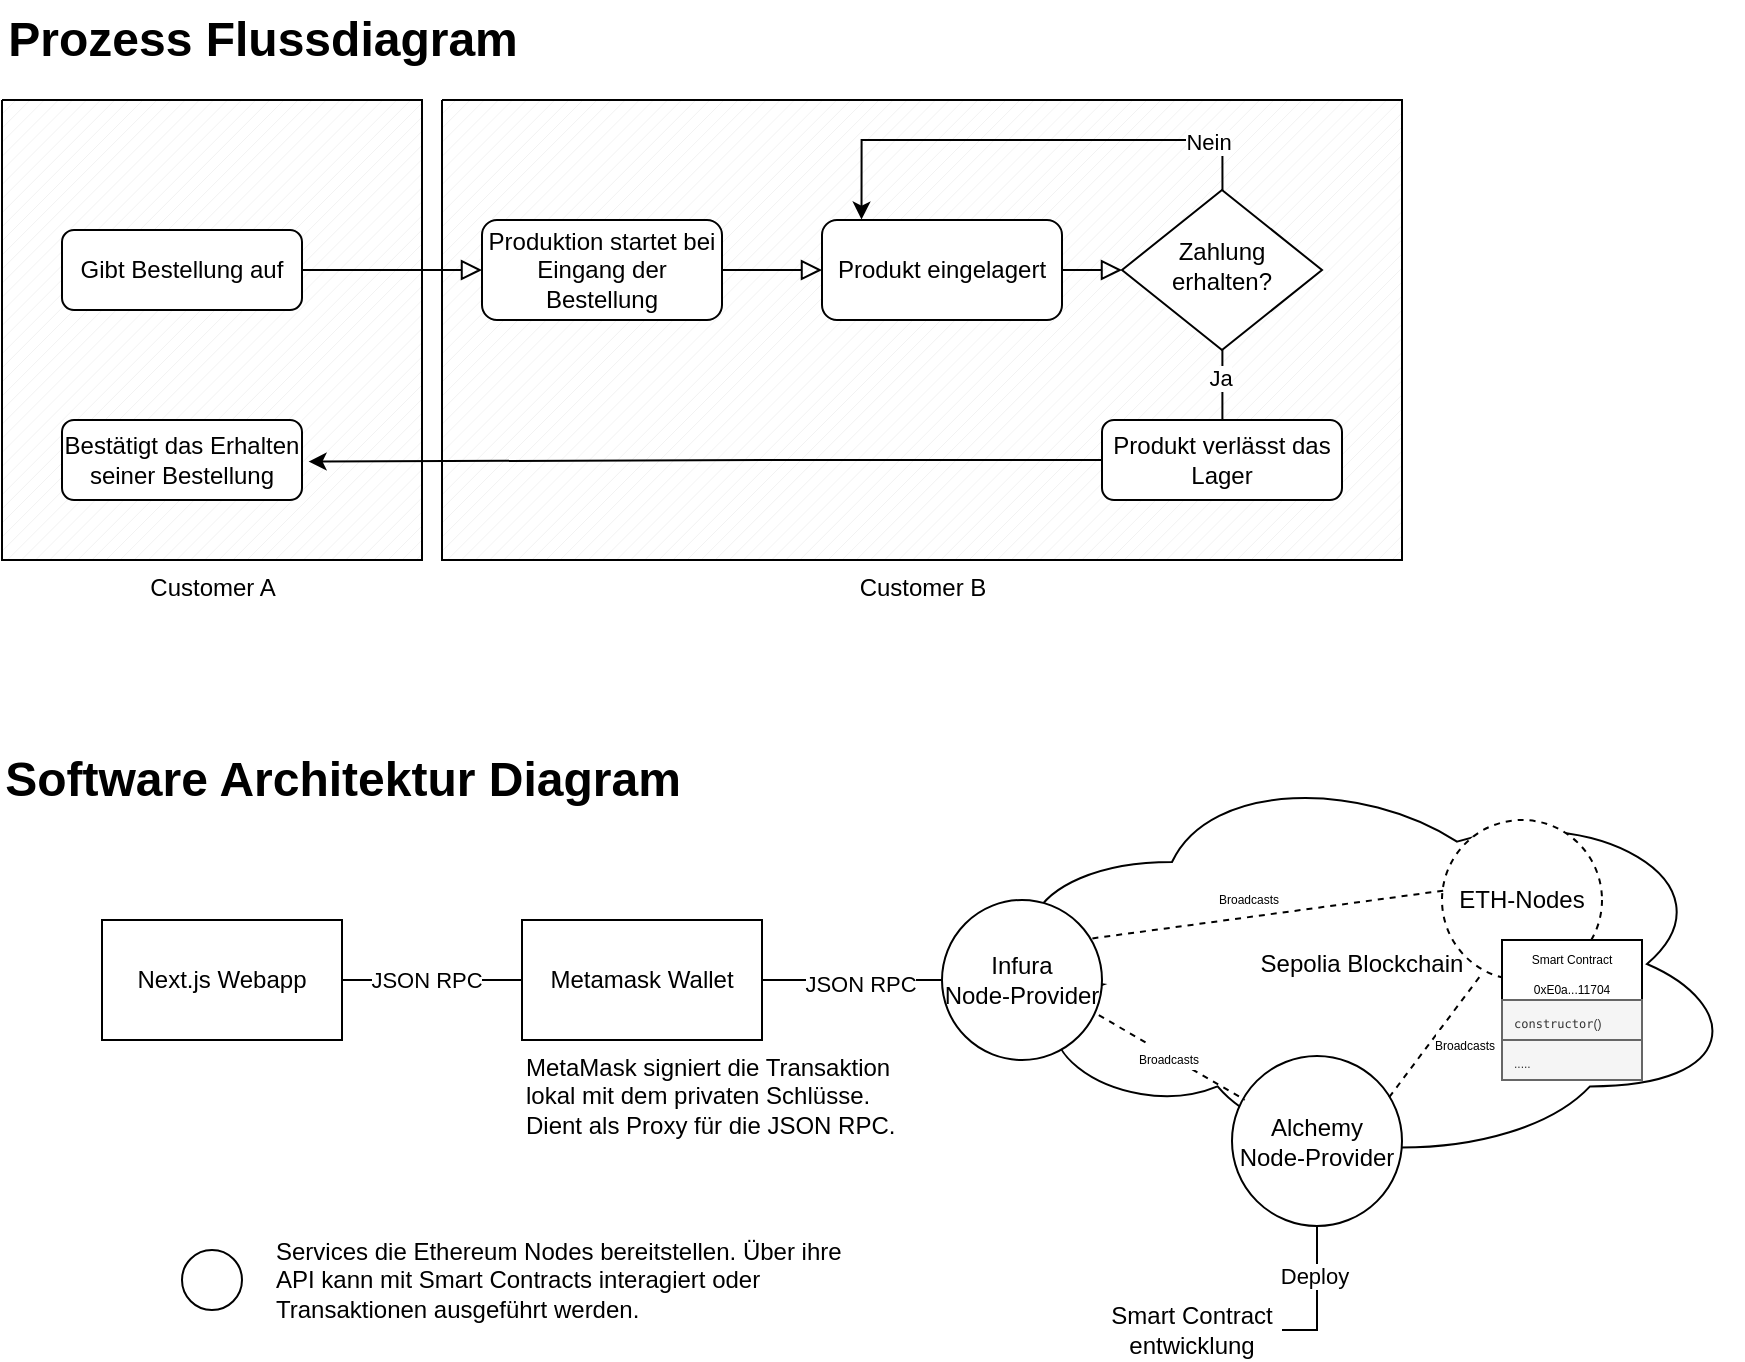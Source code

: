 <mxfile version="25.0.3">
  <diagram id="C5RBs43oDa-KdzZeNtuy" name="Page-1">
    <mxGraphModel dx="1000" dy="1691" grid="1" gridSize="10" guides="1" tooltips="1" connect="1" arrows="1" fold="1" page="1" pageScale="1" pageWidth="827" pageHeight="1169" math="0" shadow="0">
      <root>
        <mxCell id="WIyWlLk6GJQsqaUBKTNV-0" />
        <mxCell id="WIyWlLk6GJQsqaUBKTNV-1" parent="WIyWlLk6GJQsqaUBKTNV-0" />
        <mxCell id="MR0TXyg04zWiqgAxsmCO-3" value="Customer B" style="verticalLabelPosition=bottom;verticalAlign=top;html=1;shape=mxgraph.basic.patternFillRect;fillStyle=diag;step=5;fillStrokeWidth=0.2;fillStrokeColor=#dddddd;" vertex="1" parent="WIyWlLk6GJQsqaUBKTNV-1">
          <mxGeometry x="240" y="40" width="480" height="230" as="geometry" />
        </mxCell>
        <mxCell id="MR0TXyg04zWiqgAxsmCO-2" value="Customer A" style="verticalLabelPosition=bottom;verticalAlign=top;html=1;shape=mxgraph.basic.patternFillRect;fillStyle=diag;step=5;fillStrokeWidth=0.2;fillStrokeColor=#dddddd;" vertex="1" parent="WIyWlLk6GJQsqaUBKTNV-1">
          <mxGeometry x="20" y="40" width="210" height="230" as="geometry" />
        </mxCell>
        <mxCell id="WIyWlLk6GJQsqaUBKTNV-2" value="" style="rounded=0;html=1;jettySize=auto;orthogonalLoop=1;fontSize=11;endArrow=block;endFill=0;endSize=8;strokeWidth=1;shadow=0;labelBackgroundColor=none;edgeStyle=orthogonalEdgeStyle;" parent="WIyWlLk6GJQsqaUBKTNV-1" source="WIyWlLk6GJQsqaUBKTNV-7" target="WIyWlLk6GJQsqaUBKTNV-6" edge="1">
          <mxGeometry relative="1" as="geometry" />
        </mxCell>
        <mxCell id="WIyWlLk6GJQsqaUBKTNV-3" value="&lt;div&gt;Gibt Bestellung auf&lt;/div&gt;" style="rounded=1;whiteSpace=wrap;html=1;fontSize=12;glass=0;strokeWidth=1;shadow=0;" parent="WIyWlLk6GJQsqaUBKTNV-1" vertex="1">
          <mxGeometry x="50" y="105" width="120" height="40" as="geometry" />
        </mxCell>
        <mxCell id="MR0TXyg04zWiqgAxsmCO-15" style="edgeStyle=orthogonalEdgeStyle;rounded=0;orthogonalLoop=1;jettySize=auto;html=1;exitX=0.813;exitY=0.219;exitDx=0;exitDy=0;exitPerimeter=0;entryX=0.437;entryY=0.26;entryDx=0;entryDy=0;entryPerimeter=0;" edge="1" parent="WIyWlLk6GJQsqaUBKTNV-1" source="MR0TXyg04zWiqgAxsmCO-3" target="MR0TXyg04zWiqgAxsmCO-3">
          <mxGeometry relative="1" as="geometry">
            <mxPoint x="680" as="targetPoint" />
            <Array as="points">
              <mxPoint x="630" y="60" />
              <mxPoint x="450" y="60" />
            </Array>
          </mxGeometry>
        </mxCell>
        <mxCell id="MR0TXyg04zWiqgAxsmCO-16" value="&lt;div&gt;Nein&lt;/div&gt;" style="edgeLabel;html=1;align=center;verticalAlign=middle;resizable=0;points=[];" vertex="1" connectable="0" parent="MR0TXyg04zWiqgAxsmCO-15">
          <mxGeometry x="-0.702" y="1" relative="1" as="geometry">
            <mxPoint as="offset" />
          </mxGeometry>
        </mxCell>
        <mxCell id="WIyWlLk6GJQsqaUBKTNV-6" value="Zahlung erhalten?" style="rhombus;whiteSpace=wrap;html=1;shadow=0;fontFamily=Helvetica;fontSize=12;align=center;strokeWidth=1;spacing=6;spacingTop=-4;" parent="WIyWlLk6GJQsqaUBKTNV-1" vertex="1">
          <mxGeometry x="580" y="85" width="100" height="80" as="geometry" />
        </mxCell>
        <mxCell id="WIyWlLk6GJQsqaUBKTNV-11" value="Bestätigt das Erhalten seiner Bestellung" style="rounded=1;whiteSpace=wrap;html=1;fontSize=12;glass=0;strokeWidth=1;shadow=0;" parent="WIyWlLk6GJQsqaUBKTNV-1" vertex="1">
          <mxGeometry x="50" y="200" width="120" height="40" as="geometry" />
        </mxCell>
        <mxCell id="MR0TXyg04zWiqgAxsmCO-4" value="" style="rounded=0;html=1;jettySize=auto;orthogonalLoop=1;fontSize=11;endArrow=block;endFill=0;endSize=8;strokeWidth=1;shadow=0;labelBackgroundColor=none;edgeStyle=orthogonalEdgeStyle;" edge="1" parent="WIyWlLk6GJQsqaUBKTNV-1" source="MR0TXyg04zWiqgAxsmCO-5" target="WIyWlLk6GJQsqaUBKTNV-7">
          <mxGeometry relative="1" as="geometry">
            <mxPoint x="170" y="120" as="sourcePoint" />
            <mxPoint x="450" y="120" as="targetPoint" />
          </mxGeometry>
        </mxCell>
        <mxCell id="WIyWlLk6GJQsqaUBKTNV-7" value="Produkt eingelagert" style="rounded=1;whiteSpace=wrap;html=1;fontSize=12;glass=0;strokeWidth=1;shadow=0;" parent="WIyWlLk6GJQsqaUBKTNV-1" vertex="1">
          <mxGeometry x="430" y="100" width="120" height="50" as="geometry" />
        </mxCell>
        <mxCell id="MR0TXyg04zWiqgAxsmCO-6" value="" style="rounded=0;html=1;jettySize=auto;orthogonalLoop=1;fontSize=11;endArrow=block;endFill=0;endSize=8;strokeWidth=1;shadow=0;labelBackgroundColor=none;edgeStyle=orthogonalEdgeStyle;" edge="1" parent="WIyWlLk6GJQsqaUBKTNV-1" source="WIyWlLk6GJQsqaUBKTNV-3" target="MR0TXyg04zWiqgAxsmCO-5">
          <mxGeometry relative="1" as="geometry">
            <mxPoint x="170" y="120" as="sourcePoint" />
            <mxPoint x="430" y="125" as="targetPoint" />
            <Array as="points">
              <mxPoint x="190" y="125" />
              <mxPoint x="190" y="125" />
            </Array>
          </mxGeometry>
        </mxCell>
        <mxCell id="MR0TXyg04zWiqgAxsmCO-5" value="Produktion startet bei Eingang der Bestellung" style="rounded=1;whiteSpace=wrap;html=1;fontSize=12;glass=0;strokeWidth=1;shadow=0;" vertex="1" parent="WIyWlLk6GJQsqaUBKTNV-1">
          <mxGeometry x="260" y="100" width="120" height="50" as="geometry" />
        </mxCell>
        <mxCell id="MR0TXyg04zWiqgAxsmCO-12" value="m" style="edgeStyle=orthogonalEdgeStyle;rounded=0;orthogonalLoop=1;jettySize=auto;html=1;entryX=0.502;entryY=0.527;entryDx=0;entryDy=0;entryPerimeter=0;" edge="1" parent="WIyWlLk6GJQsqaUBKTNV-1" source="WIyWlLk6GJQsqaUBKTNV-6" target="MR0TXyg04zWiqgAxsmCO-7">
          <mxGeometry relative="1" as="geometry">
            <mxPoint x="630" y="165" as="sourcePoint" />
            <mxPoint x="521" y="240" as="targetPoint" />
            <Array as="points">
              <mxPoint x="630" y="240" />
            </Array>
          </mxGeometry>
        </mxCell>
        <mxCell id="MR0TXyg04zWiqgAxsmCO-14" value="Ja" style="edgeLabel;html=1;align=center;verticalAlign=middle;resizable=0;points=[];" vertex="1" connectable="0" parent="MR0TXyg04zWiqgAxsmCO-12">
          <mxGeometry x="-0.706" y="-1" relative="1" as="geometry">
            <mxPoint as="offset" />
          </mxGeometry>
        </mxCell>
        <mxCell id="MR0TXyg04zWiqgAxsmCO-7" value="Produkt verlässt das Lager" style="rounded=1;whiteSpace=wrap;html=1;fontSize=12;glass=0;strokeWidth=1;shadow=0;" vertex="1" parent="WIyWlLk6GJQsqaUBKTNV-1">
          <mxGeometry x="570" y="200" width="120" height="40" as="geometry" />
        </mxCell>
        <mxCell id="MR0TXyg04zWiqgAxsmCO-13" style="edgeStyle=orthogonalEdgeStyle;rounded=0;orthogonalLoop=1;jettySize=auto;html=1;entryX=0.73;entryY=0.786;entryDx=0;entryDy=0;entryPerimeter=0;" edge="1" parent="WIyWlLk6GJQsqaUBKTNV-1" source="MR0TXyg04zWiqgAxsmCO-7" target="MR0TXyg04zWiqgAxsmCO-2">
          <mxGeometry relative="1" as="geometry" />
        </mxCell>
        <mxCell id="MR0TXyg04zWiqgAxsmCO-34" value="Prozess Flussdiagram" style="text;strokeColor=none;fillColor=none;html=1;fontSize=24;fontStyle=1;verticalAlign=middle;align=center;" vertex="1" parent="WIyWlLk6GJQsqaUBKTNV-1">
          <mxGeometry x="100" y="-10" width="100" height="40" as="geometry" />
        </mxCell>
        <mxCell id="MR0TXyg04zWiqgAxsmCO-35" value="Software Architektur Diagram" style="text;strokeColor=none;fillColor=none;html=1;fontSize=24;fontStyle=1;verticalAlign=middle;align=center;" vertex="1" parent="WIyWlLk6GJQsqaUBKTNV-1">
          <mxGeometry x="140" y="360" width="100" height="40" as="geometry" />
        </mxCell>
        <mxCell id="MR0TXyg04zWiqgAxsmCO-41" style="edgeStyle=orthogonalEdgeStyle;rounded=0;orthogonalLoop=1;jettySize=auto;html=1;entryX=0;entryY=0.5;entryDx=0;entryDy=0;endArrow=none;endFill=0;" edge="1" parent="WIyWlLk6GJQsqaUBKTNV-1" source="MR0TXyg04zWiqgAxsmCO-37" target="MR0TXyg04zWiqgAxsmCO-38">
          <mxGeometry relative="1" as="geometry" />
        </mxCell>
        <mxCell id="MR0TXyg04zWiqgAxsmCO-58" value="JSON RPC" style="edgeLabel;html=1;align=center;verticalAlign=middle;resizable=0;points=[];" vertex="1" connectable="0" parent="MR0TXyg04zWiqgAxsmCO-41">
          <mxGeometry x="-0.086" relative="1" as="geometry">
            <mxPoint x="1" as="offset" />
          </mxGeometry>
        </mxCell>
        <mxCell id="MR0TXyg04zWiqgAxsmCO-37" value="Next.js Webapp" style="rounded=0;whiteSpace=wrap;html=1;" vertex="1" parent="WIyWlLk6GJQsqaUBKTNV-1">
          <mxGeometry x="70" y="450" width="120" height="60" as="geometry" />
        </mxCell>
        <mxCell id="MR0TXyg04zWiqgAxsmCO-38" value="Metamask Wallet" style="rounded=0;whiteSpace=wrap;html=1;" vertex="1" parent="WIyWlLk6GJQsqaUBKTNV-1">
          <mxGeometry x="280" y="450" width="120" height="60" as="geometry" />
        </mxCell>
        <mxCell id="MR0TXyg04zWiqgAxsmCO-42" value="Sepolia Blockchain" style="ellipse;shape=cloud;whiteSpace=wrap;html=1;" vertex="1" parent="WIyWlLk6GJQsqaUBKTNV-1">
          <mxGeometry x="510" y="370" width="380" height="204" as="geometry" />
        </mxCell>
        <mxCell id="MR0TXyg04zWiqgAxsmCO-45" style="edgeStyle=orthogonalEdgeStyle;rounded=0;orthogonalLoop=1;jettySize=auto;html=1;entryX=0.5;entryY=1;entryDx=0;entryDy=0;endArrow=none;endFill=0;" edge="1" parent="WIyWlLk6GJQsqaUBKTNV-1" source="MR0TXyg04zWiqgAxsmCO-44" target="MR0TXyg04zWiqgAxsmCO-52">
          <mxGeometry relative="1" as="geometry">
            <mxPoint x="630" y="675" as="targetPoint" />
            <Array as="points">
              <mxPoint x="605" y="655" />
              <mxPoint x="605" y="655" />
            </Array>
          </mxGeometry>
        </mxCell>
        <mxCell id="MR0TXyg04zWiqgAxsmCO-76" value="Deploy" style="edgeLabel;html=1;align=center;verticalAlign=middle;resizable=0;points=[];" vertex="1" connectable="0" parent="MR0TXyg04zWiqgAxsmCO-45">
          <mxGeometry x="0.3" y="2" relative="1" as="geometry">
            <mxPoint as="offset" />
          </mxGeometry>
        </mxCell>
        <mxCell id="MR0TXyg04zWiqgAxsmCO-44" value="Smart Contract entwicklung" style="text;html=1;align=center;verticalAlign=middle;whiteSpace=wrap;rounded=0;" vertex="1" parent="WIyWlLk6GJQsqaUBKTNV-1">
          <mxGeometry x="570" y="640" width="90" height="30" as="geometry" />
        </mxCell>
        <mxCell id="MR0TXyg04zWiqgAxsmCO-51" value="" style="edgeStyle=orthogonalEdgeStyle;rounded=0;orthogonalLoop=1;jettySize=auto;html=1;endArrow=none;endFill=0;entryX=0;entryY=0.5;entryDx=0;entryDy=0;" edge="1" parent="WIyWlLk6GJQsqaUBKTNV-1" source="MR0TXyg04zWiqgAxsmCO-38" target="MR0TXyg04zWiqgAxsmCO-50">
          <mxGeometry relative="1" as="geometry">
            <mxPoint x="290" y="490" as="sourcePoint" />
            <mxPoint x="360" y="480" as="targetPoint" />
            <Array as="points" />
          </mxGeometry>
        </mxCell>
        <mxCell id="MR0TXyg04zWiqgAxsmCO-69" value="JSON RPC" style="edgeLabel;html=1;align=center;verticalAlign=middle;resizable=0;points=[];" vertex="1" connectable="0" parent="MR0TXyg04zWiqgAxsmCO-51">
          <mxGeometry x="0.08" y="-2" relative="1" as="geometry">
            <mxPoint as="offset" />
          </mxGeometry>
        </mxCell>
        <mxCell id="MR0TXyg04zWiqgAxsmCO-50" value="&lt;div&gt;Infura&lt;/div&gt;&lt;div&gt;Node-Provider&lt;/div&gt;" style="ellipse;whiteSpace=wrap;html=1;aspect=fixed;" vertex="1" parent="WIyWlLk6GJQsqaUBKTNV-1">
          <mxGeometry x="490" y="440" width="80" height="80" as="geometry" />
        </mxCell>
        <mxCell id="MR0TXyg04zWiqgAxsmCO-52" value="&lt;div&gt;Alchemy&lt;/div&gt;Node-Provider" style="ellipse;whiteSpace=wrap;html=1;aspect=fixed;" vertex="1" parent="WIyWlLk6GJQsqaUBKTNV-1">
          <mxGeometry x="635" y="518" width="85" height="85" as="geometry" />
        </mxCell>
        <mxCell id="MR0TXyg04zWiqgAxsmCO-55" value="" style="ellipse;whiteSpace=wrap;html=1;aspect=fixed;" vertex="1" parent="WIyWlLk6GJQsqaUBKTNV-1">
          <mxGeometry x="110" y="615" width="30" height="30" as="geometry" />
        </mxCell>
        <mxCell id="MR0TXyg04zWiqgAxsmCO-56" value="Services die Ethereum Nodes bereitstellen. Über ihre API kann mit Smart Contracts interagiert oder Transaktionen ausgeführt werden." style="text;html=1;align=left;verticalAlign=middle;whiteSpace=wrap;rounded=0;" vertex="1" parent="WIyWlLk6GJQsqaUBKTNV-1">
          <mxGeometry x="155" y="610" width="285" height="40" as="geometry" />
        </mxCell>
        <mxCell id="MR0TXyg04zWiqgAxsmCO-57" value="&lt;div&gt;MetaMask signiert die Transaktion lokal mit dem privaten Schlüsse. Dient als Proxy für die JSON RPC. &lt;/div&gt;" style="text;html=1;align=left;verticalAlign=middle;whiteSpace=wrap;rounded=0;" vertex="1" parent="WIyWlLk6GJQsqaUBKTNV-1">
          <mxGeometry x="280" y="518" width="190" height="40" as="geometry" />
        </mxCell>
        <mxCell id="MR0TXyg04zWiqgAxsmCO-59" value="ETH-Nodes" style="ellipse;whiteSpace=wrap;html=1;aspect=fixed;dashed=1;" vertex="1" parent="WIyWlLk6GJQsqaUBKTNV-1">
          <mxGeometry x="740" y="400" width="80" height="80" as="geometry" />
        </mxCell>
        <mxCell id="MR0TXyg04zWiqgAxsmCO-60" value="" style="endArrow=none;dashed=1;html=1;rounded=0;exitX=0.98;exitY=0.72;exitDx=0;exitDy=0;exitPerimeter=0;entryX=0.075;entryY=0.258;entryDx=0;entryDy=0;entryPerimeter=0;" edge="1" parent="WIyWlLk6GJQsqaUBKTNV-1" source="MR0TXyg04zWiqgAxsmCO-50" target="MR0TXyg04zWiqgAxsmCO-52">
          <mxGeometry width="50" height="50" relative="1" as="geometry">
            <mxPoint x="560" y="525" as="sourcePoint" />
            <mxPoint x="610" y="475" as="targetPoint" />
          </mxGeometry>
        </mxCell>
        <mxCell id="MR0TXyg04zWiqgAxsmCO-68" value="&lt;font style=&quot;font-size: 6px;&quot;&gt;Broadcasts&lt;/font&gt;" style="edgeLabel;html=1;align=center;verticalAlign=middle;resizable=0;points=[];" vertex="1" connectable="0" parent="MR0TXyg04zWiqgAxsmCO-60">
          <mxGeometry x="-0.068" relative="1" as="geometry">
            <mxPoint as="offset" />
          </mxGeometry>
        </mxCell>
        <mxCell id="MR0TXyg04zWiqgAxsmCO-62" value="" style="endArrow=none;dashed=1;html=1;rounded=0;exitX=0.925;exitY=0.242;exitDx=0;exitDy=0;exitPerimeter=0;entryX=0.25;entryY=0.96;entryDx=0;entryDy=0;entryPerimeter=0;" edge="1" parent="WIyWlLk6GJQsqaUBKTNV-1" source="MR0TXyg04zWiqgAxsmCO-52" target="MR0TXyg04zWiqgAxsmCO-59">
          <mxGeometry width="50" height="50" relative="1" as="geometry">
            <mxPoint x="560" y="525" as="sourcePoint" />
            <mxPoint x="610" y="475" as="targetPoint" />
          </mxGeometry>
        </mxCell>
        <mxCell id="MR0TXyg04zWiqgAxsmCO-65" value="&lt;font style=&quot;font-size: 6px;&quot;&gt;Broadcasts&lt;/font&gt;" style="edgeLabel;html=1;align=center;verticalAlign=middle;resizable=0;points=[];" vertex="1" connectable="0" parent="MR0TXyg04zWiqgAxsmCO-62">
          <mxGeometry x="-0.107" relative="1" as="geometry">
            <mxPoint x="16" as="offset" />
          </mxGeometry>
        </mxCell>
        <mxCell id="MR0TXyg04zWiqgAxsmCO-63" value="" style="endArrow=none;dashed=1;html=1;rounded=0;exitX=0.94;exitY=0.24;exitDx=0;exitDy=0;exitPerimeter=0;entryX=0.02;entryY=0.44;entryDx=0;entryDy=0;entryPerimeter=0;" edge="1" parent="WIyWlLk6GJQsqaUBKTNV-1" source="MR0TXyg04zWiqgAxsmCO-50" target="MR0TXyg04zWiqgAxsmCO-59">
          <mxGeometry width="50" height="50" relative="1" as="geometry">
            <mxPoint x="560" y="525" as="sourcePoint" />
            <mxPoint x="610" y="475" as="targetPoint" />
          </mxGeometry>
        </mxCell>
        <mxCell id="MR0TXyg04zWiqgAxsmCO-64" value="&lt;font style=&quot;font-size: 6px;&quot;&gt;Broadcasts&lt;/font&gt;" style="edgeLabel;html=1;align=center;verticalAlign=middle;resizable=0;points=[];" vertex="1" connectable="0" parent="MR0TXyg04zWiqgAxsmCO-63">
          <mxGeometry x="-0.079" y="-1" relative="1" as="geometry">
            <mxPoint x="-4" y="-11" as="offset" />
          </mxGeometry>
        </mxCell>
        <mxCell id="MR0TXyg04zWiqgAxsmCO-72" value="&lt;font style=&quot;font-size: 6px;&quot;&gt;Smart Contract 0xE0a...11704&lt;/font&gt;" style="swimlane;fontStyle=0;childLayout=stackLayout;horizontal=1;startSize=30;horizontalStack=0;resizeParent=1;resizeParentMax=0;resizeLast=0;collapsible=1;marginBottom=0;whiteSpace=wrap;html=1;" vertex="1" parent="WIyWlLk6GJQsqaUBKTNV-1">
          <mxGeometry x="770" y="460" width="70" height="70" as="geometry">
            <mxRectangle x="680" y="555" width="200" height="30" as="alternateBounds" />
          </mxGeometry>
        </mxCell>
        <mxCell id="MR0TXyg04zWiqgAxsmCO-73" value="&lt;font style=&quot;font-size: 6px;&quot; face=&quot;Helvetica&quot;&gt;&lt;code&gt;constructor&lt;/code&gt;()&lt;/font&gt;" style="text;align=left;verticalAlign=middle;spacingLeft=4;spacingRight=4;overflow=hidden;points=[[0,0.5],[1,0.5]];portConstraint=eastwest;rotatable=0;whiteSpace=wrap;html=1;fillColor=#f5f5f5;fontColor=#333333;strokeColor=#666666;" vertex="1" parent="MR0TXyg04zWiqgAxsmCO-72">
          <mxGeometry y="30" width="70" height="20" as="geometry" />
        </mxCell>
        <mxCell id="MR0TXyg04zWiqgAxsmCO-74" value="&lt;font style=&quot;font-size: 6px;&quot;&gt;.....&lt;/font&gt;" style="text;strokeColor=#666666;fillColor=#f5f5f5;align=left;verticalAlign=middle;spacingLeft=4;spacingRight=4;overflow=hidden;points=[[0,0.5],[1,0.5]];portConstraint=eastwest;rotatable=0;whiteSpace=wrap;html=1;fontColor=#333333;" vertex="1" parent="MR0TXyg04zWiqgAxsmCO-72">
          <mxGeometry y="50" width="70" height="20" as="geometry" />
        </mxCell>
      </root>
    </mxGraphModel>
  </diagram>
</mxfile>

